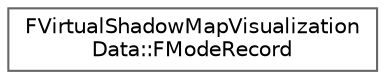 digraph "Graphical Class Hierarchy"
{
 // INTERACTIVE_SVG=YES
 // LATEX_PDF_SIZE
  bgcolor="transparent";
  edge [fontname=Helvetica,fontsize=10,labelfontname=Helvetica,labelfontsize=10];
  node [fontname=Helvetica,fontsize=10,shape=box,height=0.2,width=0.4];
  rankdir="LR";
  Node0 [id="Node000000",label="FVirtualShadowMapVisualization\lData::FModeRecord",height=0.2,width=0.4,color="grey40", fillcolor="white", style="filled",URL="$d7/d55/structFVirtualShadowMapVisualizationData_1_1FModeRecord.html",tooltip="Describes a single available visualization mode."];
}
